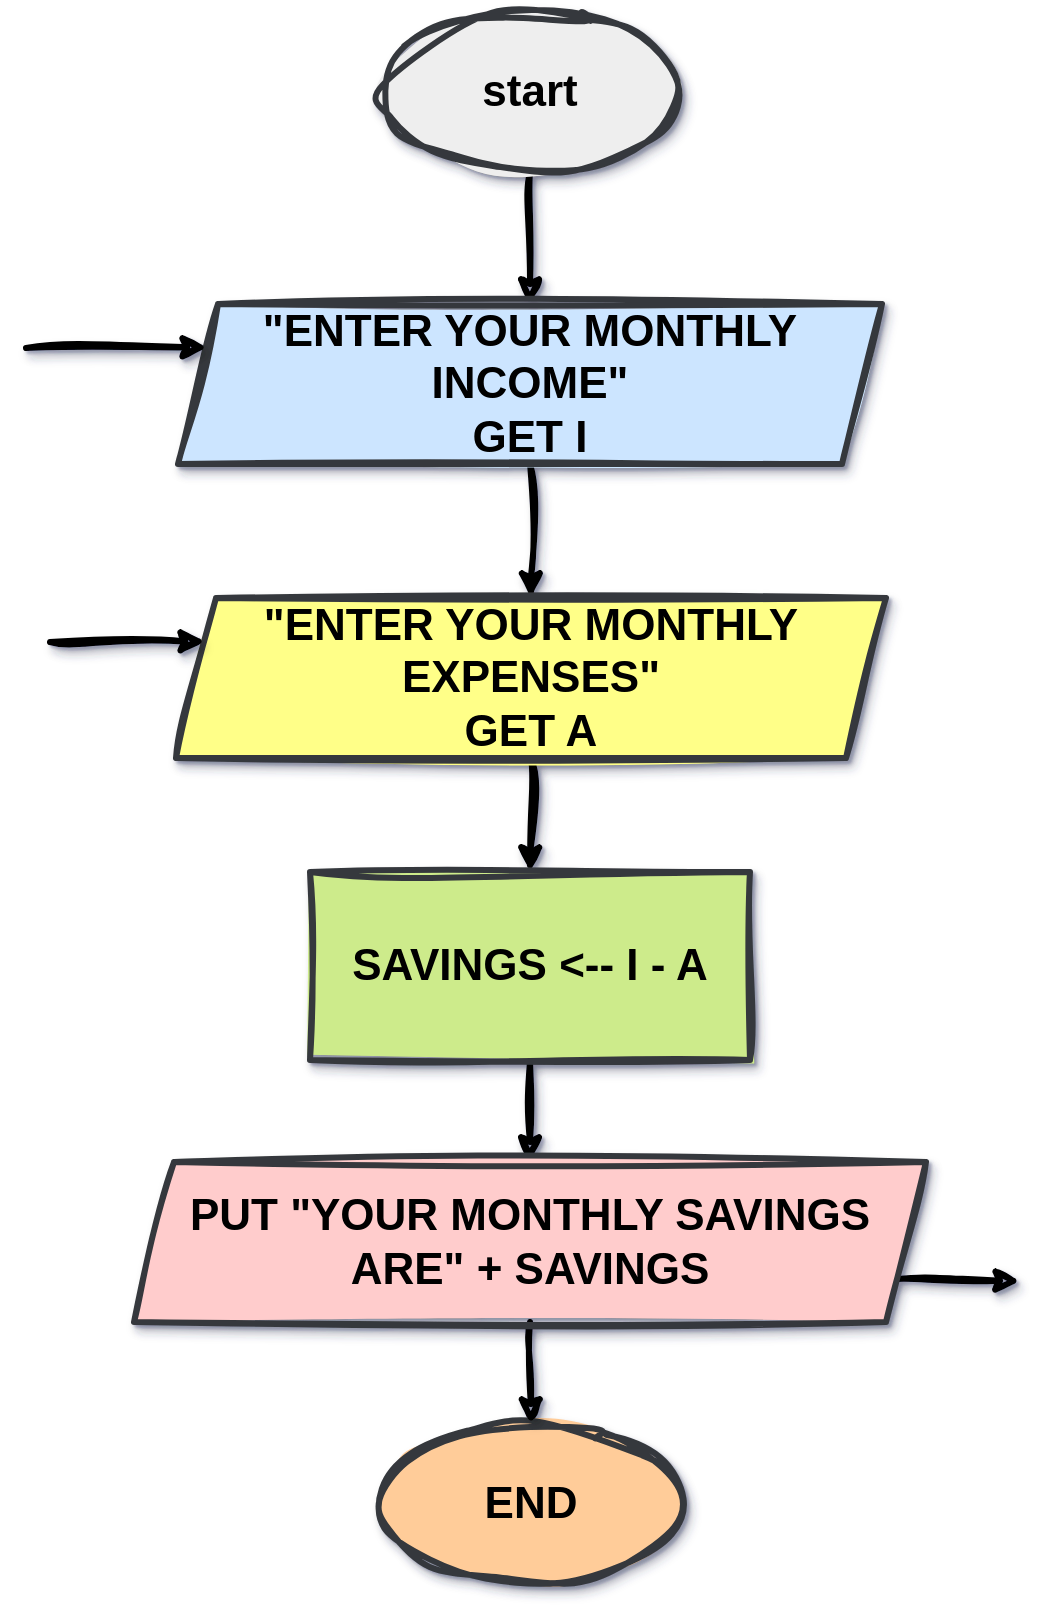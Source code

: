<mxfile>
    <diagram id="dcrvmBp_1K8HJ01QsN7x" name="Page-1">
        <mxGraphModel dx="1657" dy="1254" grid="0" gridSize="10" guides="1" tooltips="1" connect="1" arrows="1" fold="1" page="1" pageScale="1" pageWidth="827" pageHeight="1169" background="#ffffff" math="0" shadow="1">
            <root>
                <mxCell id="0"/>
                <mxCell id="1" parent="0"/>
                <mxCell id="8" style="edgeStyle=none;html=1;exitX=0.5;exitY=1;exitDx=0;exitDy=0;entryX=0.5;entryY=0;entryDx=0;entryDy=0;fontSize=22;fontColor=#000000;strokeColor=#000000;strokeWidth=3;sketch=1;curveFitting=1;jiggle=2;rounded=0;shadow=1;" edge="1" parent="1" source="2" target="4">
                    <mxGeometry relative="1" as="geometry"/>
                </mxCell>
                <mxCell id="2" value="&lt;font color=&quot;#000000&quot; style=&quot;font-size: 22px;&quot;&gt;&lt;b&gt;start&lt;/b&gt;&lt;/font&gt;" style="ellipse;whiteSpace=wrap;html=1;fillColor=#eeeeee;strokeColor=#36393d;strokeWidth=3;rounded=0;shadow=1;fillStyle=solid;sketch=1;curveFitting=1;jiggle=2;" vertex="1" parent="1">
                    <mxGeometry x="350" y="100" width="150" height="80" as="geometry"/>
                </mxCell>
                <mxCell id="3" value="&lt;font color=&quot;#000000&quot;&gt;&lt;span style=&quot;font-size: 22px;&quot;&gt;&lt;b&gt;END&lt;/b&gt;&lt;/span&gt;&lt;/font&gt;" style="ellipse;whiteSpace=wrap;html=1;fillColor=#ffcc99;strokeColor=#36393d;strokeWidth=3;rounded=0;fillStyle=solid;sketch=1;curveFitting=1;jiggle=2;shadow=1;" vertex="1" parent="1">
                    <mxGeometry x="350" y="806" width="151" height="80" as="geometry"/>
                </mxCell>
                <mxCell id="9" style="edgeStyle=none;html=1;exitX=0.5;exitY=1;exitDx=0;exitDy=0;entryX=0.5;entryY=0;entryDx=0;entryDy=0;strokeColor=#000000;strokeWidth=3;fontSize=22;fontColor=#000000;sketch=1;curveFitting=1;jiggle=2;rounded=0;shadow=1;" edge="1" parent="1" source="4" target="5">
                    <mxGeometry relative="1" as="geometry"/>
                </mxCell>
                <mxCell id="4" value="&lt;font color=&quot;#000000&quot;&gt;&lt;span style=&quot;font-size: 22px;&quot;&gt;&lt;b&gt;&quot;ENTER YOUR MONTHLY INCOME&quot;&lt;br&gt;GET I&lt;br&gt;&lt;/b&gt;&lt;/span&gt;&lt;/font&gt;" style="shape=parallelogram;perimeter=parallelogramPerimeter;whiteSpace=wrap;html=1;fixedSize=1;strokeColor=#36393d;strokeWidth=3;fillColor=#cce5ff;rounded=0;fillStyle=solid;sketch=1;curveFitting=1;jiggle=2;shadow=1;labelBackgroundColor=none;" vertex="1" parent="1">
                    <mxGeometry x="249" y="246" width="352" height="80" as="geometry"/>
                </mxCell>
                <mxCell id="10" style="edgeStyle=none;html=1;exitX=0.5;exitY=1;exitDx=0;exitDy=0;entryX=0.5;entryY=0;entryDx=0;entryDy=0;strokeColor=#000000;strokeWidth=3;fontSize=22;fontColor=#000000;sketch=1;curveFitting=1;jiggle=2;rounded=0;shadow=1;" edge="1" parent="1" source="5" target="6">
                    <mxGeometry relative="1" as="geometry"/>
                </mxCell>
                <mxCell id="5" value="&lt;font color=&quot;#000000&quot;&gt;&lt;span style=&quot;font-size: 22px;&quot;&gt;&lt;b&gt;&quot;ENTER YOUR MONTHLY EXPENSES&quot;&lt;br&gt;GET A&lt;br&gt;&lt;/b&gt;&lt;/span&gt;&lt;/font&gt;" style="shape=parallelogram;perimeter=parallelogramPerimeter;whiteSpace=wrap;html=1;fixedSize=1;strokeColor=#36393d;strokeWidth=3;fillColor=#ffff88;rounded=0;fillStyle=solid;sketch=1;curveFitting=1;jiggle=2;shadow=1;" vertex="1" parent="1">
                    <mxGeometry x="248" y="393" width="355" height="80" as="geometry"/>
                </mxCell>
                <mxCell id="11" style="edgeStyle=none;html=1;exitX=0.5;exitY=1;exitDx=0;exitDy=0;entryX=0.5;entryY=0;entryDx=0;entryDy=0;strokeColor=#000000;strokeWidth=3;fontSize=22;fontColor=#000000;sketch=1;curveFitting=1;jiggle=2;rounded=0;shadow=1;" edge="1" parent="1" source="6" target="7">
                    <mxGeometry relative="1" as="geometry"/>
                </mxCell>
                <mxCell id="6" value="&lt;font color=&quot;#000000&quot;&gt;&lt;span style=&quot;font-size: 22px;&quot;&gt;&lt;b&gt;SAVINGS &amp;lt;-- I - A&lt;/b&gt;&lt;/span&gt;&lt;/font&gt;" style="whiteSpace=wrap;html=1;strokeColor=#36393d;strokeWidth=3;fillColor=#cdeb8b;rounded=0;fillStyle=solid;sketch=1;curveFitting=1;jiggle=2;shadow=1;" vertex="1" parent="1">
                    <mxGeometry x="315" y="530" width="220" height="94" as="geometry"/>
                </mxCell>
                <mxCell id="12" style="edgeStyle=none;html=1;exitX=0.5;exitY=1;exitDx=0;exitDy=0;entryX=0.5;entryY=0;entryDx=0;entryDy=0;strokeColor=#000000;strokeWidth=3;fontSize=22;fontColor=#000000;sketch=1;curveFitting=1;jiggle=2;rounded=0;shadow=1;" edge="1" parent="1" source="7" target="3">
                    <mxGeometry relative="1" as="geometry"/>
                </mxCell>
                <mxCell id="13" style="edgeStyle=none;html=1;exitX=1;exitY=0.75;exitDx=0;exitDy=0;strokeColor=#000000;strokeWidth=3;fontSize=22;fontColor=#000000;sketch=1;curveFitting=1;jiggle=2;rounded=0;shadow=1;" edge="1" parent="1" source="7">
                    <mxGeometry relative="1" as="geometry">
                        <mxPoint x="670.009" y="734.5" as="targetPoint"/>
                    </mxGeometry>
                </mxCell>
                <mxCell id="7" value="&lt;font color=&quot;#000000&quot;&gt;&lt;span style=&quot;font-size: 22px;&quot;&gt;&lt;b&gt;PUT &quot;YOUR MONTHLY SAVINGS ARE&quot; + SAVINGS&lt;/b&gt;&lt;/span&gt;&lt;/font&gt;" style="shape=parallelogram;perimeter=parallelogramPerimeter;whiteSpace=wrap;html=1;fixedSize=1;strokeColor=#36393d;strokeWidth=3;fillColor=#ffcccc;rounded=0;fillStyle=solid;sketch=1;curveFitting=1;jiggle=2;shadow=1;" vertex="1" parent="1">
                    <mxGeometry x="227" y="675" width="396" height="80" as="geometry"/>
                </mxCell>
                <mxCell id="14" value="" style="endArrow=classic;html=1;strokeColor=#000000;strokeWidth=3;fontSize=22;fontColor=#000000;entryX=0;entryY=0.25;entryDx=0;entryDy=0;sketch=1;curveFitting=1;jiggle=2;rounded=0;shadow=1;" edge="1" parent="1" target="4">
                    <mxGeometry width="50" height="50" relative="1" as="geometry">
                        <mxPoint x="173" y="268" as="sourcePoint"/>
                        <mxPoint x="230" y="258" as="targetPoint"/>
                    </mxGeometry>
                </mxCell>
                <mxCell id="15" value="" style="endArrow=classic;html=1;strokeColor=#000000;strokeWidth=3;fontSize=22;fontColor=#000000;entryX=0;entryY=0.25;entryDx=0;entryDy=0;sketch=1;curveFitting=1;jiggle=2;rounded=0;shadow=1;" edge="1" parent="1" target="5">
                    <mxGeometry width="50" height="50" relative="1" as="geometry">
                        <mxPoint x="185" y="415" as="sourcePoint"/>
                        <mxPoint x="249" y="412" as="targetPoint"/>
                    </mxGeometry>
                </mxCell>
            </root>
        </mxGraphModel>
    </diagram>
</mxfile>